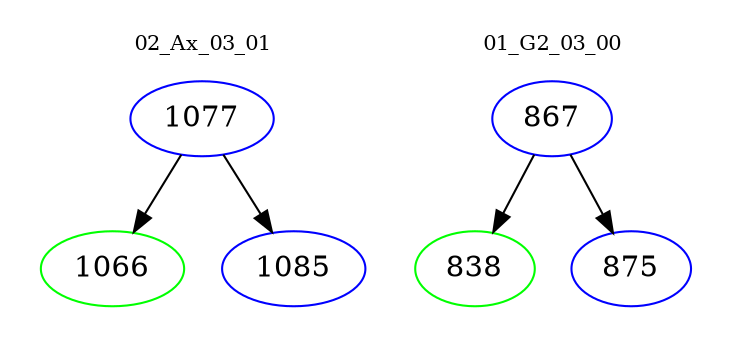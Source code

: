 digraph{
subgraph cluster_0 {
color = white
label = "02_Ax_03_01";
fontsize=10;
T0_1077 [label="1077", color="blue"]
T0_1077 -> T0_1066 [color="black"]
T0_1066 [label="1066", color="green"]
T0_1077 -> T0_1085 [color="black"]
T0_1085 [label="1085", color="blue"]
}
subgraph cluster_1 {
color = white
label = "01_G2_03_00";
fontsize=10;
T1_867 [label="867", color="blue"]
T1_867 -> T1_838 [color="black"]
T1_838 [label="838", color="green"]
T1_867 -> T1_875 [color="black"]
T1_875 [label="875", color="blue"]
}
}
